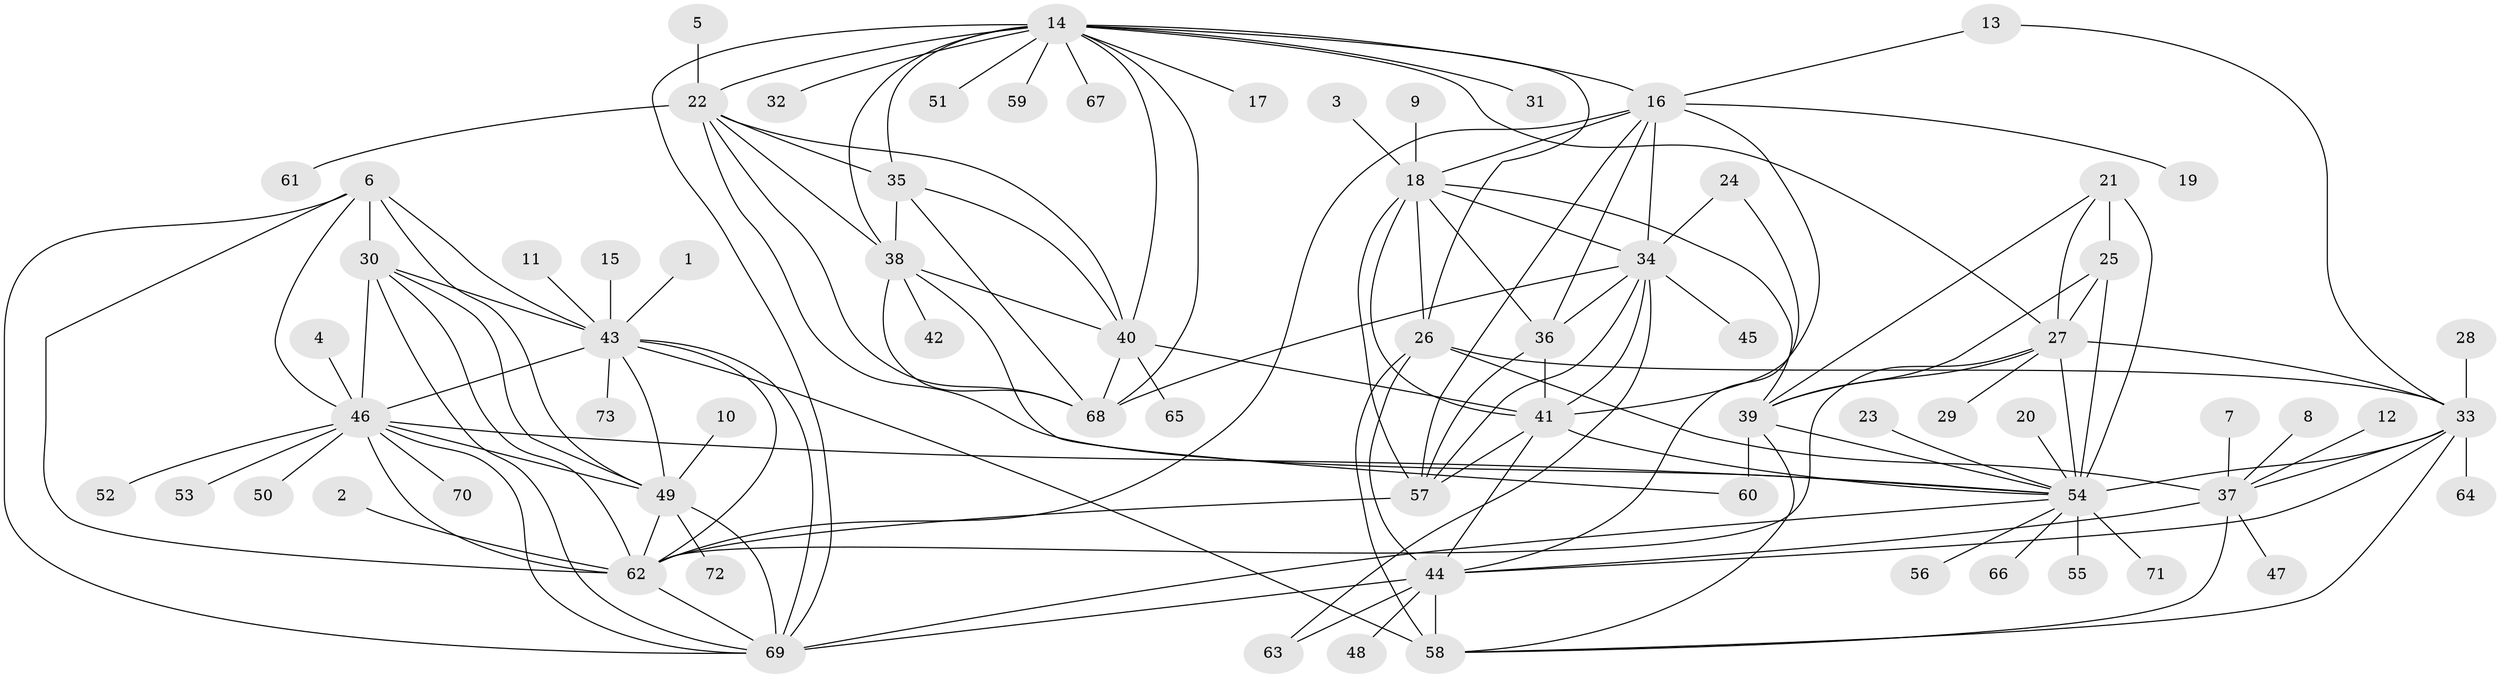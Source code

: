 // original degree distribution, {11: 0.0136986301369863, 13: 0.0136986301369863, 10: 0.0547945205479452, 8: 0.0410958904109589, 9: 0.03424657534246575, 6: 0.0136986301369863, 12: 0.03424657534246575, 7: 0.02054794520547945, 16: 0.00684931506849315, 14: 0.00684931506849315, 1: 0.589041095890411, 2: 0.15753424657534246, 4: 0.0136986301369863}
// Generated by graph-tools (version 1.1) at 2025/26/03/09/25 03:26:44]
// undirected, 73 vertices, 140 edges
graph export_dot {
graph [start="1"]
  node [color=gray90,style=filled];
  1;
  2;
  3;
  4;
  5;
  6;
  7;
  8;
  9;
  10;
  11;
  12;
  13;
  14;
  15;
  16;
  17;
  18;
  19;
  20;
  21;
  22;
  23;
  24;
  25;
  26;
  27;
  28;
  29;
  30;
  31;
  32;
  33;
  34;
  35;
  36;
  37;
  38;
  39;
  40;
  41;
  42;
  43;
  44;
  45;
  46;
  47;
  48;
  49;
  50;
  51;
  52;
  53;
  54;
  55;
  56;
  57;
  58;
  59;
  60;
  61;
  62;
  63;
  64;
  65;
  66;
  67;
  68;
  69;
  70;
  71;
  72;
  73;
  1 -- 43 [weight=1.0];
  2 -- 62 [weight=1.0];
  3 -- 18 [weight=1.0];
  4 -- 46 [weight=1.0];
  5 -- 22 [weight=1.0];
  6 -- 30 [weight=1.0];
  6 -- 43 [weight=1.0];
  6 -- 46 [weight=1.0];
  6 -- 49 [weight=1.0];
  6 -- 62 [weight=1.0];
  6 -- 69 [weight=1.0];
  7 -- 37 [weight=1.0];
  8 -- 37 [weight=1.0];
  9 -- 18 [weight=1.0];
  10 -- 49 [weight=1.0];
  11 -- 43 [weight=1.0];
  12 -- 37 [weight=1.0];
  13 -- 16 [weight=1.0];
  13 -- 33 [weight=1.0];
  14 -- 16 [weight=1.0];
  14 -- 17 [weight=1.0];
  14 -- 22 [weight=2.0];
  14 -- 26 [weight=1.0];
  14 -- 27 [weight=1.0];
  14 -- 31 [weight=1.0];
  14 -- 32 [weight=1.0];
  14 -- 35 [weight=2.0];
  14 -- 38 [weight=2.0];
  14 -- 40 [weight=2.0];
  14 -- 51 [weight=1.0];
  14 -- 59 [weight=1.0];
  14 -- 67 [weight=1.0];
  14 -- 68 [weight=2.0];
  14 -- 69 [weight=1.0];
  15 -- 43 [weight=1.0];
  16 -- 18 [weight=2.0];
  16 -- 19 [weight=1.0];
  16 -- 34 [weight=1.0];
  16 -- 36 [weight=1.0];
  16 -- 41 [weight=1.0];
  16 -- 57 [weight=1.0];
  16 -- 62 [weight=1.0];
  18 -- 26 [weight=1.0];
  18 -- 34 [weight=2.0];
  18 -- 36 [weight=2.0];
  18 -- 39 [weight=1.0];
  18 -- 41 [weight=2.0];
  18 -- 57 [weight=2.0];
  20 -- 54 [weight=1.0];
  21 -- 25 [weight=1.0];
  21 -- 27 [weight=1.0];
  21 -- 39 [weight=1.0];
  21 -- 54 [weight=3.0];
  22 -- 35 [weight=1.0];
  22 -- 38 [weight=1.0];
  22 -- 40 [weight=1.0];
  22 -- 54 [weight=1.0];
  22 -- 61 [weight=1.0];
  22 -- 68 [weight=1.0];
  23 -- 54 [weight=1.0];
  24 -- 34 [weight=1.0];
  24 -- 44 [weight=1.0];
  25 -- 27 [weight=1.0];
  25 -- 39 [weight=1.0];
  25 -- 54 [weight=3.0];
  26 -- 33 [weight=2.0];
  26 -- 37 [weight=2.0];
  26 -- 44 [weight=2.0];
  26 -- 58 [weight=4.0];
  27 -- 29 [weight=1.0];
  27 -- 33 [weight=1.0];
  27 -- 39 [weight=1.0];
  27 -- 54 [weight=3.0];
  27 -- 62 [weight=1.0];
  28 -- 33 [weight=1.0];
  30 -- 43 [weight=1.0];
  30 -- 46 [weight=1.0];
  30 -- 49 [weight=1.0];
  30 -- 62 [weight=1.0];
  30 -- 69 [weight=1.0];
  33 -- 37 [weight=1.0];
  33 -- 44 [weight=1.0];
  33 -- 54 [weight=1.0];
  33 -- 58 [weight=2.0];
  33 -- 64 [weight=1.0];
  34 -- 36 [weight=1.0];
  34 -- 41 [weight=1.0];
  34 -- 45 [weight=1.0];
  34 -- 57 [weight=1.0];
  34 -- 63 [weight=1.0];
  34 -- 68 [weight=2.0];
  35 -- 38 [weight=1.0];
  35 -- 40 [weight=1.0];
  35 -- 68 [weight=1.0];
  36 -- 41 [weight=1.0];
  36 -- 57 [weight=1.0];
  37 -- 44 [weight=1.0];
  37 -- 47 [weight=1.0];
  37 -- 58 [weight=2.0];
  38 -- 40 [weight=1.0];
  38 -- 42 [weight=1.0];
  38 -- 60 [weight=1.0];
  38 -- 68 [weight=1.0];
  39 -- 54 [weight=3.0];
  39 -- 58 [weight=1.0];
  39 -- 60 [weight=1.0];
  40 -- 41 [weight=1.0];
  40 -- 65 [weight=1.0];
  40 -- 68 [weight=1.0];
  41 -- 44 [weight=1.0];
  41 -- 54 [weight=1.0];
  41 -- 57 [weight=1.0];
  43 -- 46 [weight=1.0];
  43 -- 49 [weight=1.0];
  43 -- 58 [weight=1.0];
  43 -- 62 [weight=1.0];
  43 -- 69 [weight=1.0];
  43 -- 73 [weight=1.0];
  44 -- 48 [weight=1.0];
  44 -- 58 [weight=2.0];
  44 -- 63 [weight=1.0];
  44 -- 69 [weight=1.0];
  46 -- 49 [weight=1.0];
  46 -- 50 [weight=1.0];
  46 -- 52 [weight=1.0];
  46 -- 53 [weight=1.0];
  46 -- 54 [weight=1.0];
  46 -- 62 [weight=1.0];
  46 -- 69 [weight=1.0];
  46 -- 70 [weight=1.0];
  49 -- 62 [weight=1.0];
  49 -- 69 [weight=1.0];
  49 -- 72 [weight=1.0];
  54 -- 55 [weight=1.0];
  54 -- 56 [weight=1.0];
  54 -- 66 [weight=1.0];
  54 -- 69 [weight=1.0];
  54 -- 71 [weight=1.0];
  57 -- 62 [weight=1.0];
  62 -- 69 [weight=1.0];
}
